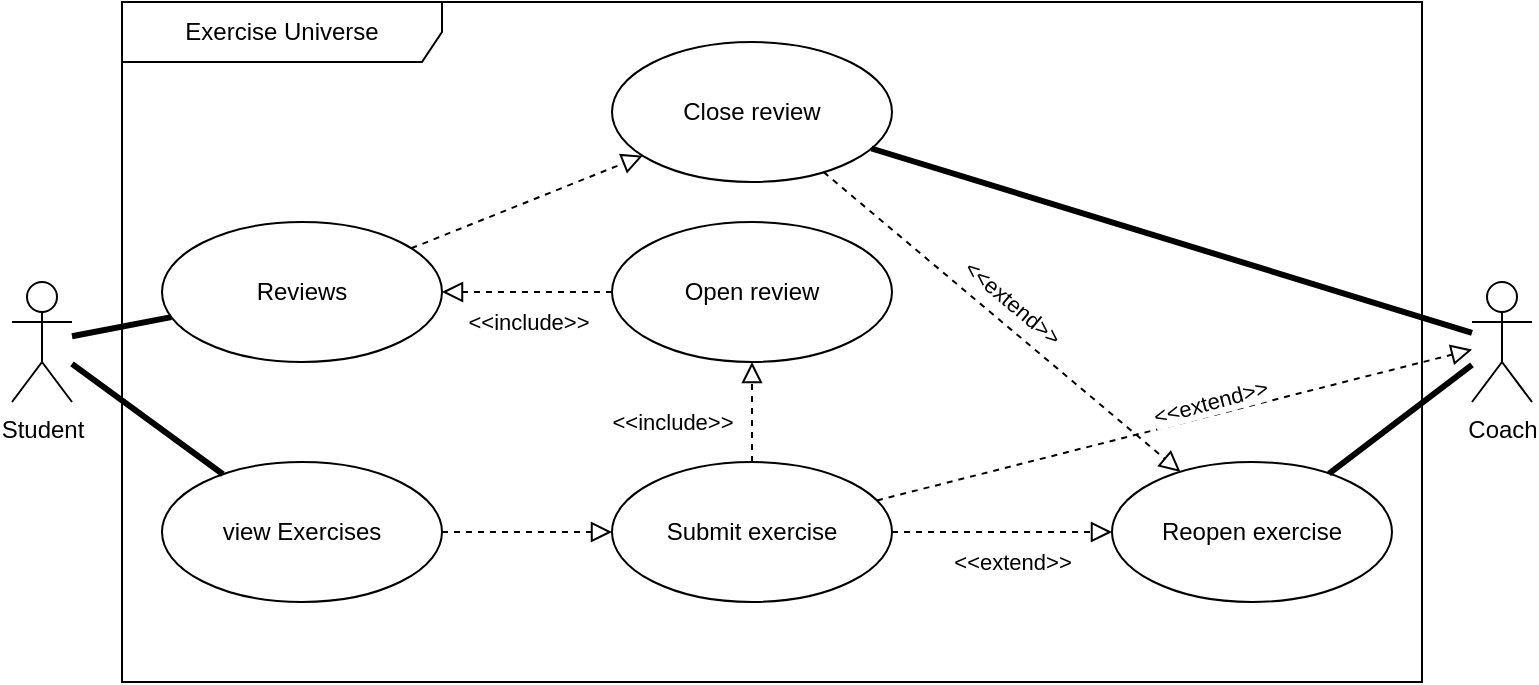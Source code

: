 <mxfile version="24.9.1">
  <diagram name="Page-1" id="NapXdTHSGaCD6bSlKuh5">
    <mxGraphModel dx="875" dy="442" grid="1" gridSize="10" guides="1" tooltips="1" connect="1" arrows="1" fold="1" page="1" pageScale="1" pageWidth="850" pageHeight="1100" math="0" shadow="0">
      <root>
        <mxCell id="0" />
        <mxCell id="1" parent="0" />
        <mxCell id="meybb4_pzIe_2fTEvy26-1" value="Student" style="shape=umlActor;verticalLabelPosition=bottom;verticalAlign=top;html=1;" vertex="1" parent="1">
          <mxGeometry x="20" y="470" width="30" height="60" as="geometry" />
        </mxCell>
        <mxCell id="meybb4_pzIe_2fTEvy26-16" value="Coach" style="shape=umlActor;verticalLabelPosition=bottom;verticalAlign=top;html=1;" vertex="1" parent="1">
          <mxGeometry x="750" y="470" width="30" height="60" as="geometry" />
        </mxCell>
        <mxCell id="meybb4_pzIe_2fTEvy26-23" value="Exercise Universe" style="shape=umlFrame;whiteSpace=wrap;html=1;pointerEvents=0;recursiveResize=0;container=1;collapsible=0;width=160;" vertex="1" parent="1">
          <mxGeometry x="75" y="330" width="650" height="340" as="geometry" />
        </mxCell>
        <mxCell id="meybb4_pzIe_2fTEvy26-9" value="&lt;div&gt;view Exercises&lt;/div&gt;" style="ellipse;whiteSpace=wrap;html=1;" vertex="1" parent="meybb4_pzIe_2fTEvy26-23">
          <mxGeometry x="20" y="230" width="140" height="70" as="geometry" />
        </mxCell>
        <mxCell id="meybb4_pzIe_2fTEvy26-8" value="Reviews" style="ellipse;whiteSpace=wrap;html=1;" vertex="1" parent="meybb4_pzIe_2fTEvy26-23">
          <mxGeometry x="20" y="110" width="140" height="70" as="geometry" />
        </mxCell>
        <mxCell id="meybb4_pzIe_2fTEvy26-15" value="&lt;div&gt;Close review&lt;/div&gt;" style="ellipse;whiteSpace=wrap;html=1;" vertex="1" parent="meybb4_pzIe_2fTEvy26-23">
          <mxGeometry x="245" y="20" width="140" height="70" as="geometry" />
        </mxCell>
        <mxCell id="meybb4_pzIe_2fTEvy26-14" value="" style="endArrow=block;startArrow=none;endFill=0;startFill=0;endSize=8;html=1;verticalAlign=bottom;dashed=1;labelBackgroundColor=none;rounded=0;" edge="1" parent="meybb4_pzIe_2fTEvy26-23" source="meybb4_pzIe_2fTEvy26-8" target="meybb4_pzIe_2fTEvy26-15">
          <mxGeometry width="160" relative="1" as="geometry">
            <mxPoint x="119.996" y="228.21" as="sourcePoint" />
            <mxPoint x="230" y="195" as="targetPoint" />
          </mxGeometry>
        </mxCell>
        <mxCell id="meybb4_pzIe_2fTEvy26-12" value="Open review" style="ellipse;whiteSpace=wrap;html=1;" vertex="1" parent="meybb4_pzIe_2fTEvy26-23">
          <mxGeometry x="245" y="110" width="140" height="70" as="geometry" />
        </mxCell>
        <mxCell id="meybb4_pzIe_2fTEvy26-22" value="" style="endArrow=block;startArrow=none;endFill=0;startFill=0;endSize=8;html=1;verticalAlign=bottom;dashed=1;labelBackgroundColor=none;rounded=0;" edge="1" parent="meybb4_pzIe_2fTEvy26-23" source="meybb4_pzIe_2fTEvy26-12" target="meybb4_pzIe_2fTEvy26-8">
          <mxGeometry width="160" relative="1" as="geometry">
            <mxPoint x="240" y="240" as="sourcePoint" />
            <mxPoint x="400" y="240" as="targetPoint" />
          </mxGeometry>
        </mxCell>
        <mxCell id="meybb4_pzIe_2fTEvy26-25" value="&amp;lt;&amp;lt;include&amp;gt;&amp;gt;" style="edgeLabel;html=1;align=center;verticalAlign=middle;resizable=0;points=[];" vertex="1" connectable="0" parent="meybb4_pzIe_2fTEvy26-22">
          <mxGeometry x="-0.273" y="-1" relative="1" as="geometry">
            <mxPoint x="-11" y="16" as="offset" />
          </mxGeometry>
        </mxCell>
        <mxCell id="meybb4_pzIe_2fTEvy26-20" value="&lt;div&gt;Submit exercise&lt;/div&gt;" style="ellipse;whiteSpace=wrap;html=1;" vertex="1" parent="meybb4_pzIe_2fTEvy26-23">
          <mxGeometry x="245" y="230" width="140" height="70" as="geometry" />
        </mxCell>
        <mxCell id="meybb4_pzIe_2fTEvy26-19" value="" style="endArrow=block;startArrow=none;endFill=0;startFill=0;endSize=8;html=1;verticalAlign=bottom;dashed=1;labelBackgroundColor=none;rounded=0;" edge="1" parent="meybb4_pzIe_2fTEvy26-23" source="meybb4_pzIe_2fTEvy26-9" target="meybb4_pzIe_2fTEvy26-20">
          <mxGeometry width="160" relative="1" as="geometry">
            <mxPoint x="150" y="340" as="sourcePoint" />
            <mxPoint x="310" y="340" as="targetPoint" />
          </mxGeometry>
        </mxCell>
        <mxCell id="meybb4_pzIe_2fTEvy26-21" value="" style="endArrow=block;startArrow=none;endFill=0;startFill=0;endSize=8;html=1;verticalAlign=bottom;dashed=1;labelBackgroundColor=none;rounded=0;" edge="1" parent="meybb4_pzIe_2fTEvy26-23" source="meybb4_pzIe_2fTEvy26-20" target="meybb4_pzIe_2fTEvy26-12">
          <mxGeometry width="160" relative="1" as="geometry">
            <mxPoint x="240" y="280" as="sourcePoint" />
            <mxPoint x="400" y="280" as="targetPoint" />
          </mxGeometry>
        </mxCell>
        <mxCell id="meybb4_pzIe_2fTEvy26-24" value="&amp;lt;&amp;lt;include&amp;gt;&amp;gt;" style="edgeLabel;html=1;align=center;verticalAlign=middle;resizable=0;points=[];" vertex="1" connectable="0" parent="meybb4_pzIe_2fTEvy26-21">
          <mxGeometry x="-0.557" y="2" relative="1" as="geometry">
            <mxPoint x="-38" y="-9" as="offset" />
          </mxGeometry>
        </mxCell>
        <mxCell id="meybb4_pzIe_2fTEvy26-44" value="" style="endArrow=block;startArrow=none;endFill=0;startFill=0;endSize=8;html=1;verticalAlign=bottom;dashed=1;labelBackgroundColor=none;rounded=0;" edge="1" parent="meybb4_pzIe_2fTEvy26-23" source="meybb4_pzIe_2fTEvy26-20" target="meybb4_pzIe_2fTEvy26-45">
          <mxGeometry width="160" relative="1" as="geometry">
            <mxPoint x="385" y="54.71" as="sourcePoint" />
            <mxPoint x="455" y="50" as="targetPoint" />
          </mxGeometry>
        </mxCell>
        <mxCell id="meybb4_pzIe_2fTEvy26-46" value="&amp;lt;&amp;lt;extend&amp;gt;&amp;gt;" style="edgeLabel;html=1;align=center;verticalAlign=middle;resizable=0;points=[];" vertex="1" connectable="0" parent="meybb4_pzIe_2fTEvy26-44">
          <mxGeometry x="-0.258" y="1" relative="1" as="geometry">
            <mxPoint x="19" y="16" as="offset" />
          </mxGeometry>
        </mxCell>
        <mxCell id="meybb4_pzIe_2fTEvy26-45" value="&lt;div&gt;Reopen exercise&lt;/div&gt;" style="ellipse;whiteSpace=wrap;html=1;" vertex="1" parent="meybb4_pzIe_2fTEvy26-23">
          <mxGeometry x="495" y="230" width="140" height="70" as="geometry" />
        </mxCell>
        <mxCell id="meybb4_pzIe_2fTEvy26-48" value="" style="endArrow=block;startArrow=none;endFill=0;startFill=0;endSize=8;html=1;verticalAlign=bottom;dashed=1;labelBackgroundColor=none;rounded=0;" edge="1" parent="meybb4_pzIe_2fTEvy26-23" source="meybb4_pzIe_2fTEvy26-15" target="meybb4_pzIe_2fTEvy26-45">
          <mxGeometry width="160" relative="1" as="geometry">
            <mxPoint x="405" y="140" as="sourcePoint" />
            <mxPoint x="565" y="140" as="targetPoint" />
          </mxGeometry>
        </mxCell>
        <mxCell id="meybb4_pzIe_2fTEvy26-49" value="&amp;lt;&amp;lt;extend&amp;gt;&amp;gt;" style="edgeLabel;html=1;align=center;verticalAlign=middle;resizable=0;points=[];rotation=40;" vertex="1" connectable="0" parent="meybb4_pzIe_2fTEvy26-48">
          <mxGeometry x="-0.273" y="2" relative="1" as="geometry">
            <mxPoint x="28" y="12" as="offset" />
          </mxGeometry>
        </mxCell>
        <mxCell id="meybb4_pzIe_2fTEvy26-30" value="" style="endArrow=none;startArrow=none;endFill=0;startFill=0;endSize=8;html=1;verticalAlign=bottom;labelBackgroundColor=none;strokeWidth=3;rounded=0;" edge="1" parent="1" source="meybb4_pzIe_2fTEvy26-1" target="meybb4_pzIe_2fTEvy26-9">
          <mxGeometry width="160" relative="1" as="geometry">
            <mxPoint x="-85" y="474.149" as="sourcePoint" />
            <mxPoint x="3.547" y="450.0" as="targetPoint" />
          </mxGeometry>
        </mxCell>
        <mxCell id="meybb4_pzIe_2fTEvy26-37" value="" style="endArrow=none;startArrow=none;endFill=0;startFill=0;endSize=8;html=1;verticalAlign=bottom;labelBackgroundColor=none;strokeWidth=3;rounded=0;" edge="1" parent="1" source="meybb4_pzIe_2fTEvy26-1" target="meybb4_pzIe_2fTEvy26-8">
          <mxGeometry width="160" relative="1" as="geometry">
            <mxPoint x="-45" y="605" as="sourcePoint" />
            <mxPoint x="116" y="554" as="targetPoint" />
          </mxGeometry>
        </mxCell>
        <mxCell id="meybb4_pzIe_2fTEvy26-38" value="" style="endArrow=none;startArrow=none;endFill=0;startFill=0;endSize=8;html=1;verticalAlign=bottom;labelBackgroundColor=none;strokeWidth=3;rounded=0;" edge="1" parent="1" source="meybb4_pzIe_2fTEvy26-15" target="meybb4_pzIe_2fTEvy26-16">
          <mxGeometry width="160" relative="1" as="geometry">
            <mxPoint x="491" y="436" as="sourcePoint" />
            <mxPoint x="755" y="534" as="targetPoint" />
            <Array as="points" />
          </mxGeometry>
        </mxCell>
        <mxCell id="meybb4_pzIe_2fTEvy26-42" value="" style="endArrow=block;startArrow=none;endFill=0;startFill=0;endSize=8;html=1;verticalAlign=bottom;dashed=1;labelBackgroundColor=none;rounded=0;" edge="1" parent="1" source="meybb4_pzIe_2fTEvy26-20" target="meybb4_pzIe_2fTEvy26-16">
          <mxGeometry width="160" relative="1" as="geometry">
            <mxPoint x="590" y="640" as="sourcePoint" />
            <mxPoint x="750" y="640" as="targetPoint" />
          </mxGeometry>
        </mxCell>
        <mxCell id="meybb4_pzIe_2fTEvy26-43" value="&amp;lt;&amp;lt;extend&amp;gt;&amp;gt;" style="edgeLabel;html=1;align=center;verticalAlign=middle;resizable=0;points=[];rotation=-15;" vertex="1" connectable="0" parent="meybb4_pzIe_2fTEvy26-42">
          <mxGeometry x="-0.169" relative="1" as="geometry">
            <mxPoint x="43" y="-18" as="offset" />
          </mxGeometry>
        </mxCell>
        <mxCell id="meybb4_pzIe_2fTEvy26-47" value="" style="endArrow=none;startArrow=none;endFill=0;startFill=0;endSize=8;html=1;verticalAlign=bottom;labelBackgroundColor=none;strokeWidth=3;rounded=0;" edge="1" parent="1" source="meybb4_pzIe_2fTEvy26-45" target="meybb4_pzIe_2fTEvy26-16">
          <mxGeometry width="160" relative="1" as="geometry">
            <mxPoint x="456" y="416" as="sourcePoint" />
            <mxPoint x="755" y="529" as="targetPoint" />
            <Array as="points" />
          </mxGeometry>
        </mxCell>
      </root>
    </mxGraphModel>
  </diagram>
</mxfile>
